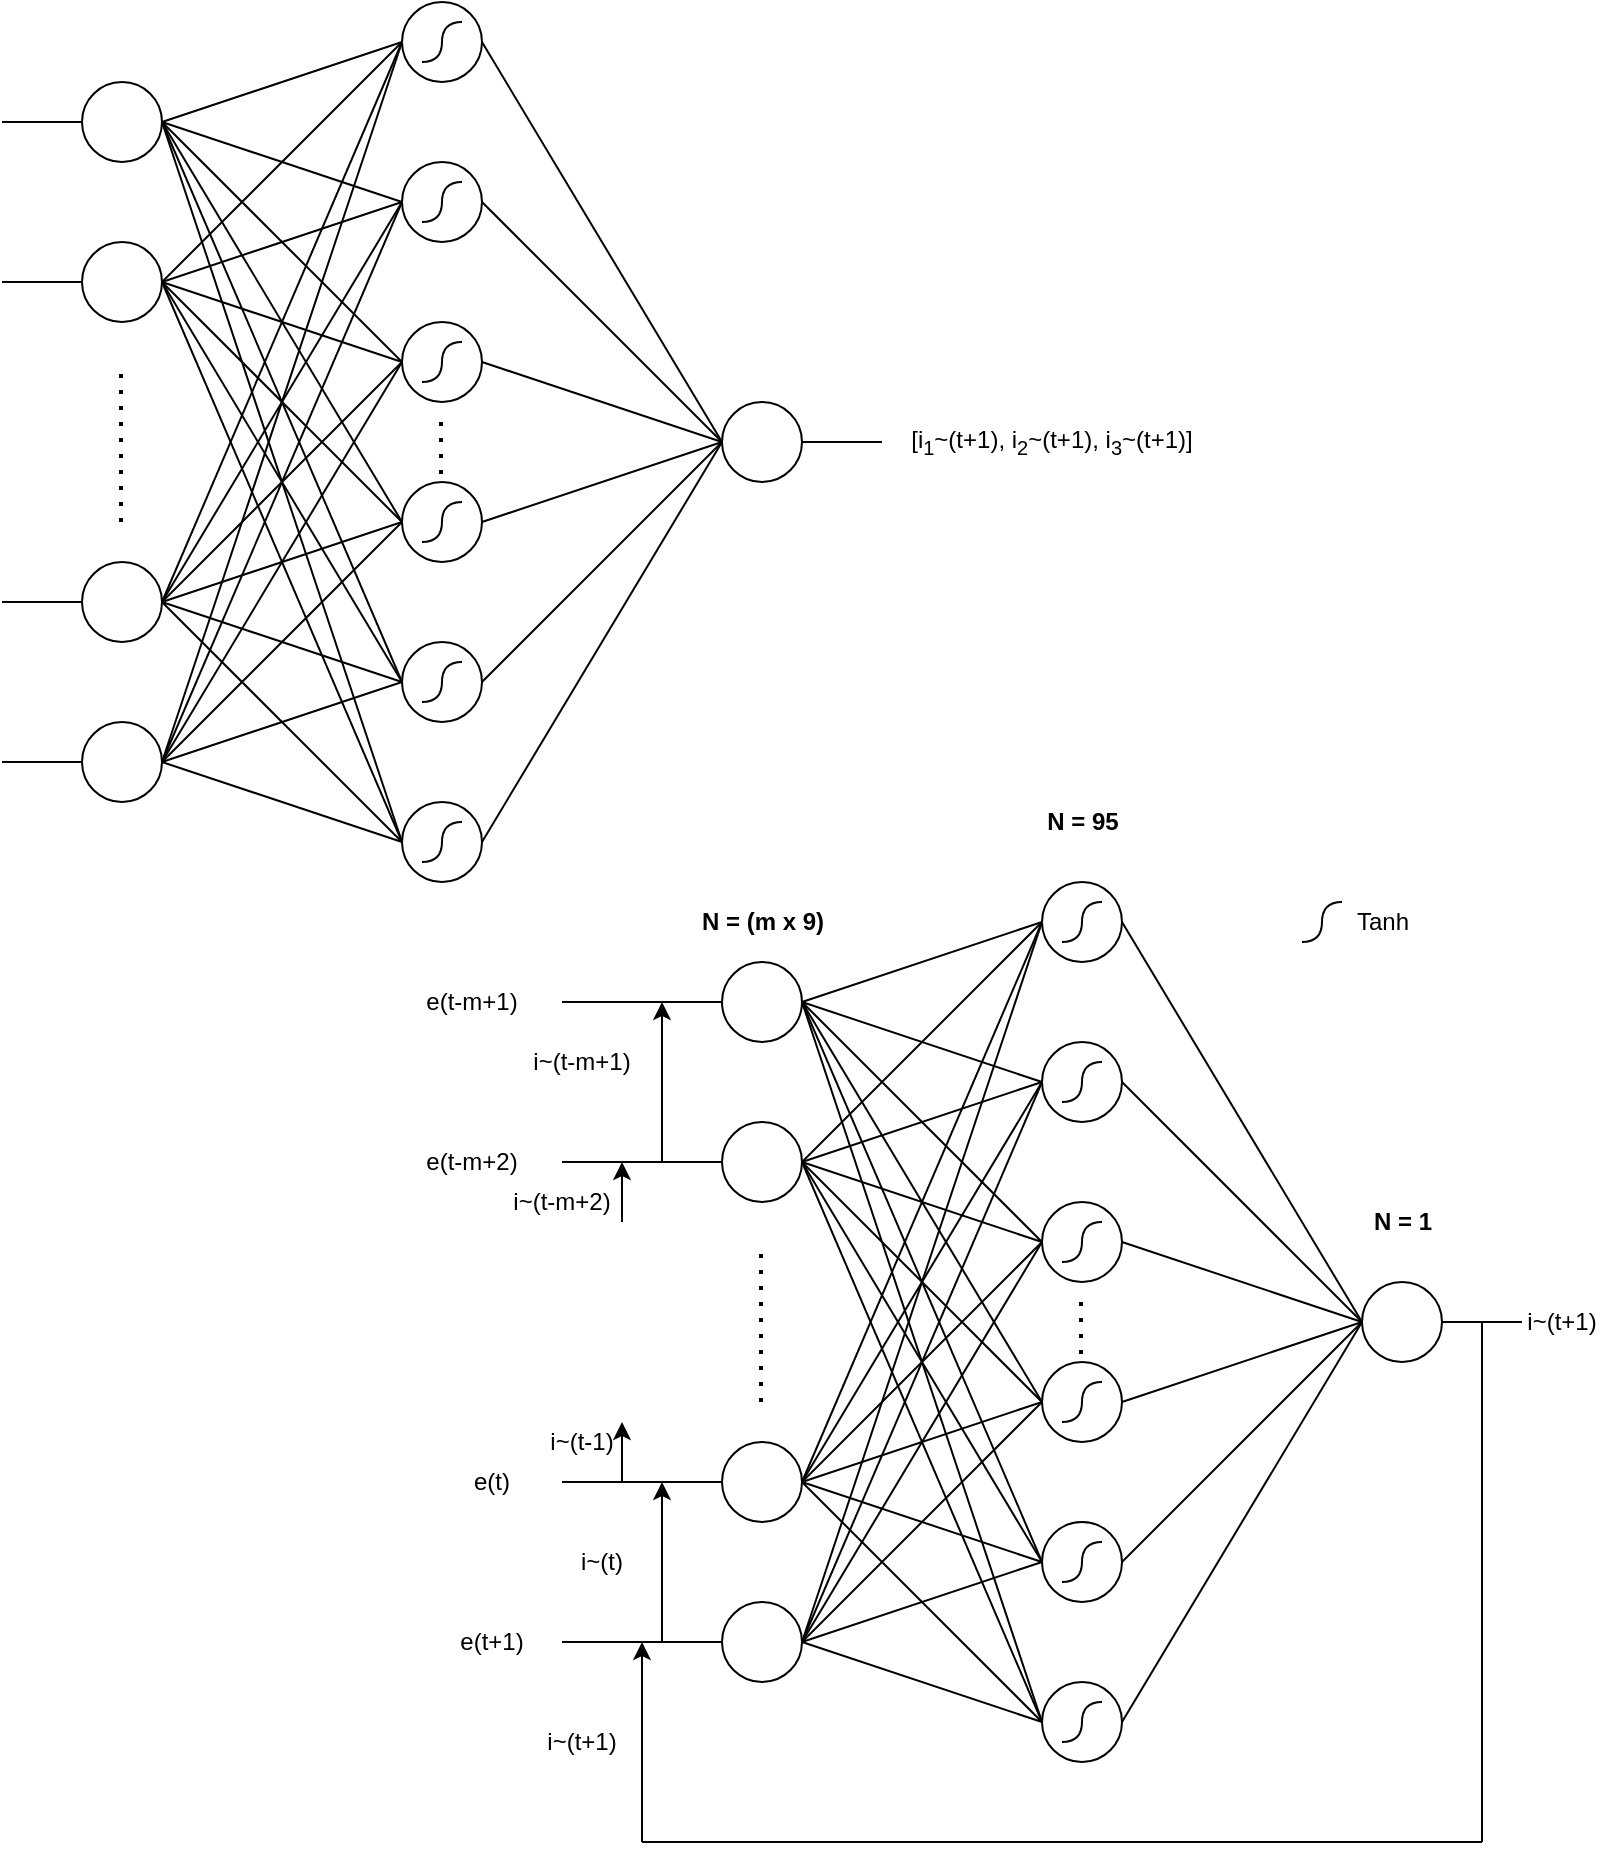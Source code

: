<mxfile version="14.6.11" type="github">
  <diagram id="75dPjm92f2IvRjKOl9X8" name="Page-1">
    <mxGraphModel dx="1350" dy="804" grid="1" gridSize="10" guides="1" tooltips="1" connect="1" arrows="1" fold="1" page="1" pageScale="1" pageWidth="850" pageHeight="1100" math="0" shadow="0">
      <root>
        <mxCell id="0" />
        <mxCell id="1" parent="0" />
        <mxCell id="PwbdBzScDT-NYEQdXH_i-1" value="" style="ellipse;whiteSpace=wrap;html=1;aspect=fixed;" vertex="1" parent="1">
          <mxGeometry x="80" y="280" width="40" height="40" as="geometry" />
        </mxCell>
        <mxCell id="PwbdBzScDT-NYEQdXH_i-7" value="" style="ellipse;whiteSpace=wrap;html=1;aspect=fixed;" vertex="1" parent="1">
          <mxGeometry x="80" y="200" width="40" height="40" as="geometry" />
        </mxCell>
        <mxCell id="PwbdBzScDT-NYEQdXH_i-8" value="" style="ellipse;whiteSpace=wrap;html=1;aspect=fixed;" vertex="1" parent="1">
          <mxGeometry x="80" y="440" width="40" height="40" as="geometry" />
        </mxCell>
        <mxCell id="PwbdBzScDT-NYEQdXH_i-9" value="" style="ellipse;whiteSpace=wrap;html=1;aspect=fixed;" vertex="1" parent="1">
          <mxGeometry x="80" y="520" width="40" height="40" as="geometry" />
        </mxCell>
        <mxCell id="PwbdBzScDT-NYEQdXH_i-10" value="" style="endArrow=none;dashed=1;html=1;dashPattern=1 3;strokeWidth=2;" edge="1" parent="1">
          <mxGeometry width="50" height="50" relative="1" as="geometry">
            <mxPoint x="99.5" y="420" as="sourcePoint" />
            <mxPoint x="99.5" y="340" as="targetPoint" />
          </mxGeometry>
        </mxCell>
        <mxCell id="PwbdBzScDT-NYEQdXH_i-12" value="" style="ellipse;whiteSpace=wrap;html=1;aspect=fixed;" vertex="1" parent="1">
          <mxGeometry x="240" y="160" width="40" height="40" as="geometry" />
        </mxCell>
        <mxCell id="PwbdBzScDT-NYEQdXH_i-13" value="" style="ellipse;whiteSpace=wrap;html=1;aspect=fixed;" vertex="1" parent="1">
          <mxGeometry x="240" y="240" width="40" height="40" as="geometry" />
        </mxCell>
        <mxCell id="PwbdBzScDT-NYEQdXH_i-14" value="" style="ellipse;whiteSpace=wrap;html=1;aspect=fixed;" vertex="1" parent="1">
          <mxGeometry x="240" y="320" width="40" height="40" as="geometry" />
        </mxCell>
        <mxCell id="PwbdBzScDT-NYEQdXH_i-15" value="" style="ellipse;whiteSpace=wrap;html=1;aspect=fixed;" vertex="1" parent="1">
          <mxGeometry x="240" y="400" width="40" height="40" as="geometry" />
        </mxCell>
        <mxCell id="PwbdBzScDT-NYEQdXH_i-16" value="" style="ellipse;whiteSpace=wrap;html=1;aspect=fixed;" vertex="1" parent="1">
          <mxGeometry x="240" y="480" width="40" height="40" as="geometry" />
        </mxCell>
        <mxCell id="PwbdBzScDT-NYEQdXH_i-17" value="" style="ellipse;whiteSpace=wrap;html=1;aspect=fixed;" vertex="1" parent="1">
          <mxGeometry x="240" y="560" width="40" height="40" as="geometry" />
        </mxCell>
        <mxCell id="PwbdBzScDT-NYEQdXH_i-18" value="" style="endArrow=none;dashed=1;html=1;dashPattern=1 3;strokeWidth=2;" edge="1" parent="1">
          <mxGeometry width="50" height="50" relative="1" as="geometry">
            <mxPoint x="259.5" y="396" as="sourcePoint" />
            <mxPoint x="259.5" y="366" as="targetPoint" />
          </mxGeometry>
        </mxCell>
        <mxCell id="PwbdBzScDT-NYEQdXH_i-19" value="" style="endArrow=none;html=1;exitX=1;exitY=0.5;exitDx=0;exitDy=0;entryX=0;entryY=0.5;entryDx=0;entryDy=0;" edge="1" parent="1" source="PwbdBzScDT-NYEQdXH_i-7" target="PwbdBzScDT-NYEQdXH_i-12">
          <mxGeometry width="50" height="50" relative="1" as="geometry">
            <mxPoint x="150" y="240" as="sourcePoint" />
            <mxPoint x="200" y="190" as="targetPoint" />
          </mxGeometry>
        </mxCell>
        <mxCell id="PwbdBzScDT-NYEQdXH_i-20" value="" style="endArrow=none;html=1;exitX=1;exitY=0.5;exitDx=0;exitDy=0;entryX=0;entryY=0.5;entryDx=0;entryDy=0;" edge="1" parent="1" source="PwbdBzScDT-NYEQdXH_i-7" target="PwbdBzScDT-NYEQdXH_i-13">
          <mxGeometry width="50" height="50" relative="1" as="geometry">
            <mxPoint x="130" y="230" as="sourcePoint" />
            <mxPoint x="250" y="190" as="targetPoint" />
          </mxGeometry>
        </mxCell>
        <mxCell id="PwbdBzScDT-NYEQdXH_i-21" value="" style="endArrow=none;html=1;exitX=1;exitY=0.5;exitDx=0;exitDy=0;entryX=0;entryY=0.5;entryDx=0;entryDy=0;" edge="1" parent="1" source="PwbdBzScDT-NYEQdXH_i-7" target="PwbdBzScDT-NYEQdXH_i-14">
          <mxGeometry width="50" height="50" relative="1" as="geometry">
            <mxPoint x="130" y="230" as="sourcePoint" />
            <mxPoint x="250" y="270" as="targetPoint" />
          </mxGeometry>
        </mxCell>
        <mxCell id="PwbdBzScDT-NYEQdXH_i-22" value="" style="endArrow=none;html=1;exitX=1;exitY=0.5;exitDx=0;exitDy=0;entryX=0;entryY=0.5;entryDx=0;entryDy=0;" edge="1" parent="1" source="PwbdBzScDT-NYEQdXH_i-7" target="PwbdBzScDT-NYEQdXH_i-15">
          <mxGeometry width="50" height="50" relative="1" as="geometry">
            <mxPoint x="130" y="230" as="sourcePoint" />
            <mxPoint x="250" y="350" as="targetPoint" />
          </mxGeometry>
        </mxCell>
        <mxCell id="PwbdBzScDT-NYEQdXH_i-23" value="" style="endArrow=none;html=1;exitX=1;exitY=0.5;exitDx=0;exitDy=0;entryX=0;entryY=0.5;entryDx=0;entryDy=0;" edge="1" parent="1" source="PwbdBzScDT-NYEQdXH_i-7" target="PwbdBzScDT-NYEQdXH_i-16">
          <mxGeometry width="50" height="50" relative="1" as="geometry">
            <mxPoint x="130" y="230" as="sourcePoint" />
            <mxPoint x="250" y="430" as="targetPoint" />
          </mxGeometry>
        </mxCell>
        <mxCell id="PwbdBzScDT-NYEQdXH_i-24" value="" style="endArrow=none;html=1;exitX=1;exitY=0.5;exitDx=0;exitDy=0;entryX=0;entryY=0.5;entryDx=0;entryDy=0;" edge="1" parent="1" source="PwbdBzScDT-NYEQdXH_i-7" target="PwbdBzScDT-NYEQdXH_i-17">
          <mxGeometry width="50" height="50" relative="1" as="geometry">
            <mxPoint x="130" y="230" as="sourcePoint" />
            <mxPoint x="250" y="510" as="targetPoint" />
          </mxGeometry>
        </mxCell>
        <mxCell id="PwbdBzScDT-NYEQdXH_i-25" value="" style="endArrow=none;html=1;exitX=1;exitY=0.5;exitDx=0;exitDy=0;entryX=0;entryY=0.5;entryDx=0;entryDy=0;" edge="1" parent="1" source="PwbdBzScDT-NYEQdXH_i-1" target="PwbdBzScDT-NYEQdXH_i-13">
          <mxGeometry width="50" height="50" relative="1" as="geometry">
            <mxPoint x="130" y="230" as="sourcePoint" />
            <mxPoint x="250" y="590" as="targetPoint" />
          </mxGeometry>
        </mxCell>
        <mxCell id="PwbdBzScDT-NYEQdXH_i-26" value="" style="endArrow=none;html=1;exitX=1;exitY=0.5;exitDx=0;exitDy=0;entryX=0;entryY=0.5;entryDx=0;entryDy=0;" edge="1" parent="1" source="PwbdBzScDT-NYEQdXH_i-8" target="PwbdBzScDT-NYEQdXH_i-13">
          <mxGeometry width="50" height="50" relative="1" as="geometry">
            <mxPoint x="130" y="310" as="sourcePoint" />
            <mxPoint x="250" y="270" as="targetPoint" />
          </mxGeometry>
        </mxCell>
        <mxCell id="PwbdBzScDT-NYEQdXH_i-27" value="" style="endArrow=none;html=1;exitX=1;exitY=0.5;exitDx=0;exitDy=0;entryX=0;entryY=0.5;entryDx=0;entryDy=0;" edge="1" parent="1" source="PwbdBzScDT-NYEQdXH_i-9" target="PwbdBzScDT-NYEQdXH_i-13">
          <mxGeometry width="50" height="50" relative="1" as="geometry">
            <mxPoint x="130" y="470" as="sourcePoint" />
            <mxPoint x="250" y="270" as="targetPoint" />
          </mxGeometry>
        </mxCell>
        <mxCell id="PwbdBzScDT-NYEQdXH_i-28" value="" style="endArrow=none;html=1;exitX=1;exitY=0.5;exitDx=0;exitDy=0;entryX=0;entryY=0.5;entryDx=0;entryDy=0;" edge="1" parent="1" source="PwbdBzScDT-NYEQdXH_i-1" target="PwbdBzScDT-NYEQdXH_i-14">
          <mxGeometry width="50" height="50" relative="1" as="geometry">
            <mxPoint x="130" y="550" as="sourcePoint" />
            <mxPoint x="250" y="270" as="targetPoint" />
          </mxGeometry>
        </mxCell>
        <mxCell id="PwbdBzScDT-NYEQdXH_i-29" value="" style="endArrow=none;html=1;exitX=1;exitY=0.5;exitDx=0;exitDy=0;entryX=0;entryY=0.5;entryDx=0;entryDy=0;" edge="1" parent="1" source="PwbdBzScDT-NYEQdXH_i-1" target="PwbdBzScDT-NYEQdXH_i-15">
          <mxGeometry width="50" height="50" relative="1" as="geometry">
            <mxPoint x="130" y="310" as="sourcePoint" />
            <mxPoint x="250" y="350" as="targetPoint" />
          </mxGeometry>
        </mxCell>
        <mxCell id="PwbdBzScDT-NYEQdXH_i-30" value="" style="endArrow=none;html=1;exitX=1;exitY=0.5;exitDx=0;exitDy=0;entryX=0;entryY=0.5;entryDx=0;entryDy=0;" edge="1" parent="1" source="PwbdBzScDT-NYEQdXH_i-1" target="PwbdBzScDT-NYEQdXH_i-16">
          <mxGeometry width="50" height="50" relative="1" as="geometry">
            <mxPoint x="130" y="310" as="sourcePoint" />
            <mxPoint x="250" y="430" as="targetPoint" />
          </mxGeometry>
        </mxCell>
        <mxCell id="PwbdBzScDT-NYEQdXH_i-31" value="" style="endArrow=none;html=1;exitX=1;exitY=0.5;exitDx=0;exitDy=0;entryX=0;entryY=0.5;entryDx=0;entryDy=0;" edge="1" parent="1" source="PwbdBzScDT-NYEQdXH_i-1" target="PwbdBzScDT-NYEQdXH_i-17">
          <mxGeometry width="50" height="50" relative="1" as="geometry">
            <mxPoint x="130" y="310" as="sourcePoint" />
            <mxPoint x="250" y="510" as="targetPoint" />
          </mxGeometry>
        </mxCell>
        <mxCell id="PwbdBzScDT-NYEQdXH_i-32" value="" style="endArrow=none;html=1;exitX=1;exitY=0.5;exitDx=0;exitDy=0;entryX=0;entryY=0.5;entryDx=0;entryDy=0;" edge="1" parent="1" source="PwbdBzScDT-NYEQdXH_i-8" target="PwbdBzScDT-NYEQdXH_i-14">
          <mxGeometry width="50" height="50" relative="1" as="geometry">
            <mxPoint x="130" y="310" as="sourcePoint" />
            <mxPoint x="250" y="590" as="targetPoint" />
          </mxGeometry>
        </mxCell>
        <mxCell id="PwbdBzScDT-NYEQdXH_i-33" value="" style="endArrow=none;html=1;exitX=1;exitY=0.5;exitDx=0;exitDy=0;entryX=0;entryY=0.5;entryDx=0;entryDy=0;" edge="1" parent="1" source="PwbdBzScDT-NYEQdXH_i-9" target="PwbdBzScDT-NYEQdXH_i-14">
          <mxGeometry width="50" height="50" relative="1" as="geometry">
            <mxPoint x="130" y="470" as="sourcePoint" />
            <mxPoint x="250" y="350" as="targetPoint" />
          </mxGeometry>
        </mxCell>
        <mxCell id="PwbdBzScDT-NYEQdXH_i-34" value="" style="endArrow=none;html=1;exitX=1;exitY=0.5;exitDx=0;exitDy=0;entryX=0;entryY=0.5;entryDx=0;entryDy=0;" edge="1" parent="1" source="PwbdBzScDT-NYEQdXH_i-8" target="PwbdBzScDT-NYEQdXH_i-15">
          <mxGeometry width="50" height="50" relative="1" as="geometry">
            <mxPoint x="130" y="550" as="sourcePoint" />
            <mxPoint x="250" y="350" as="targetPoint" />
          </mxGeometry>
        </mxCell>
        <mxCell id="PwbdBzScDT-NYEQdXH_i-35" value="" style="endArrow=none;html=1;exitX=1;exitY=0.5;exitDx=0;exitDy=0;entryX=0;entryY=0.5;entryDx=0;entryDy=0;" edge="1" parent="1" source="PwbdBzScDT-NYEQdXH_i-8" target="PwbdBzScDT-NYEQdXH_i-16">
          <mxGeometry width="50" height="50" relative="1" as="geometry">
            <mxPoint x="130" y="470" as="sourcePoint" />
            <mxPoint x="250" y="430" as="targetPoint" />
          </mxGeometry>
        </mxCell>
        <mxCell id="PwbdBzScDT-NYEQdXH_i-36" value="" style="endArrow=none;html=1;exitX=1;exitY=0.5;exitDx=0;exitDy=0;entryX=0;entryY=0.5;entryDx=0;entryDy=0;" edge="1" parent="1" source="PwbdBzScDT-NYEQdXH_i-8" target="PwbdBzScDT-NYEQdXH_i-17">
          <mxGeometry width="50" height="50" relative="1" as="geometry">
            <mxPoint x="130" y="470" as="sourcePoint" />
            <mxPoint x="250" y="510" as="targetPoint" />
          </mxGeometry>
        </mxCell>
        <mxCell id="PwbdBzScDT-NYEQdXH_i-37" value="" style="endArrow=none;html=1;exitX=1;exitY=0.5;exitDx=0;exitDy=0;entryX=0;entryY=0.5;entryDx=0;entryDy=0;" edge="1" parent="1" source="PwbdBzScDT-NYEQdXH_i-9" target="PwbdBzScDT-NYEQdXH_i-15">
          <mxGeometry width="50" height="50" relative="1" as="geometry">
            <mxPoint x="130" y="470" as="sourcePoint" />
            <mxPoint x="250" y="590" as="targetPoint" />
          </mxGeometry>
        </mxCell>
        <mxCell id="PwbdBzScDT-NYEQdXH_i-38" value="" style="endArrow=none;html=1;exitX=1;exitY=0.5;exitDx=0;exitDy=0;entryX=0;entryY=0.5;entryDx=0;entryDy=0;" edge="1" parent="1" source="PwbdBzScDT-NYEQdXH_i-9" target="PwbdBzScDT-NYEQdXH_i-16">
          <mxGeometry width="50" height="50" relative="1" as="geometry">
            <mxPoint x="130" y="550" as="sourcePoint" />
            <mxPoint x="250" y="430" as="targetPoint" />
          </mxGeometry>
        </mxCell>
        <mxCell id="PwbdBzScDT-NYEQdXH_i-39" value="" style="endArrow=none;html=1;exitX=1;exitY=0.5;exitDx=0;exitDy=0;entryX=0;entryY=0.5;entryDx=0;entryDy=0;" edge="1" parent="1" source="PwbdBzScDT-NYEQdXH_i-9" target="PwbdBzScDT-NYEQdXH_i-17">
          <mxGeometry width="50" height="50" relative="1" as="geometry">
            <mxPoint x="130" y="550" as="sourcePoint" />
            <mxPoint x="250" y="510" as="targetPoint" />
          </mxGeometry>
        </mxCell>
        <mxCell id="PwbdBzScDT-NYEQdXH_i-40" value="" style="endArrow=none;html=1;entryX=0;entryY=0.5;entryDx=0;entryDy=0;exitX=1;exitY=0.5;exitDx=0;exitDy=0;" edge="1" parent="1" source="PwbdBzScDT-NYEQdXH_i-1" target="PwbdBzScDT-NYEQdXH_i-12">
          <mxGeometry width="50" height="50" relative="1" as="geometry">
            <mxPoint x="200" y="230" as="sourcePoint" />
            <mxPoint x="250" y="190" as="targetPoint" />
          </mxGeometry>
        </mxCell>
        <mxCell id="PwbdBzScDT-NYEQdXH_i-41" value="" style="endArrow=none;html=1;entryX=0;entryY=0.5;entryDx=0;entryDy=0;exitX=1;exitY=0.5;exitDx=0;exitDy=0;" edge="1" parent="1" source="PwbdBzScDT-NYEQdXH_i-8" target="PwbdBzScDT-NYEQdXH_i-12">
          <mxGeometry width="50" height="50" relative="1" as="geometry">
            <mxPoint x="130" y="310" as="sourcePoint" />
            <mxPoint x="250" y="190" as="targetPoint" />
          </mxGeometry>
        </mxCell>
        <mxCell id="PwbdBzScDT-NYEQdXH_i-42" value="" style="endArrow=none;html=1;entryX=0;entryY=0.5;entryDx=0;entryDy=0;exitX=1;exitY=0.5;exitDx=0;exitDy=0;" edge="1" parent="1" source="PwbdBzScDT-NYEQdXH_i-9" target="PwbdBzScDT-NYEQdXH_i-12">
          <mxGeometry width="50" height="50" relative="1" as="geometry">
            <mxPoint x="130" y="470" as="sourcePoint" />
            <mxPoint x="250" y="190" as="targetPoint" />
          </mxGeometry>
        </mxCell>
        <mxCell id="PwbdBzScDT-NYEQdXH_i-43" value="" style="ellipse;whiteSpace=wrap;html=1;aspect=fixed;" vertex="1" parent="1">
          <mxGeometry x="400" y="360" width="40" height="40" as="geometry" />
        </mxCell>
        <mxCell id="PwbdBzScDT-NYEQdXH_i-44" value="" style="curved=1;endArrow=none;html=1;endFill=0;" edge="1" parent="1">
          <mxGeometry width="50" height="50" relative="1" as="geometry">
            <mxPoint x="250" y="190" as="sourcePoint" />
            <mxPoint x="270" y="170" as="targetPoint" />
            <Array as="points">
              <mxPoint x="260" y="190" />
              <mxPoint x="260" y="170" />
            </Array>
          </mxGeometry>
        </mxCell>
        <mxCell id="PwbdBzScDT-NYEQdXH_i-46" value="" style="curved=1;endArrow=none;html=1;endFill=0;" edge="1" parent="1">
          <mxGeometry width="50" height="50" relative="1" as="geometry">
            <mxPoint x="250" y="270" as="sourcePoint" />
            <mxPoint x="270" y="250" as="targetPoint" />
            <Array as="points">
              <mxPoint x="260" y="270" />
              <mxPoint x="260" y="250" />
            </Array>
          </mxGeometry>
        </mxCell>
        <mxCell id="PwbdBzScDT-NYEQdXH_i-47" value="" style="curved=1;endArrow=none;html=1;endFill=0;" edge="1" parent="1">
          <mxGeometry width="50" height="50" relative="1" as="geometry">
            <mxPoint x="250" y="350" as="sourcePoint" />
            <mxPoint x="270" y="330" as="targetPoint" />
            <Array as="points">
              <mxPoint x="260" y="350" />
              <mxPoint x="260" y="330" />
            </Array>
          </mxGeometry>
        </mxCell>
        <mxCell id="PwbdBzScDT-NYEQdXH_i-48" value="" style="curved=1;endArrow=none;html=1;endFill=0;" edge="1" parent="1">
          <mxGeometry width="50" height="50" relative="1" as="geometry">
            <mxPoint x="250" y="430" as="sourcePoint" />
            <mxPoint x="270" y="410" as="targetPoint" />
            <Array as="points">
              <mxPoint x="260" y="430" />
              <mxPoint x="260" y="410" />
            </Array>
          </mxGeometry>
        </mxCell>
        <mxCell id="PwbdBzScDT-NYEQdXH_i-49" value="" style="curved=1;endArrow=none;html=1;endFill=0;" edge="1" parent="1">
          <mxGeometry width="50" height="50" relative="1" as="geometry">
            <mxPoint x="250" y="510" as="sourcePoint" />
            <mxPoint x="270" y="490" as="targetPoint" />
            <Array as="points">
              <mxPoint x="260" y="510" />
              <mxPoint x="260" y="490" />
            </Array>
          </mxGeometry>
        </mxCell>
        <mxCell id="PwbdBzScDT-NYEQdXH_i-50" value="" style="curved=1;endArrow=none;html=1;endFill=0;" edge="1" parent="1">
          <mxGeometry width="50" height="50" relative="1" as="geometry">
            <mxPoint x="250" y="590" as="sourcePoint" />
            <mxPoint x="270" y="570" as="targetPoint" />
            <Array as="points">
              <mxPoint x="260" y="590" />
              <mxPoint x="260" y="570" />
            </Array>
          </mxGeometry>
        </mxCell>
        <mxCell id="PwbdBzScDT-NYEQdXH_i-51" value="" style="endArrow=none;html=1;entryX=0;entryY=0.5;entryDx=0;entryDy=0;exitX=1;exitY=0.5;exitDx=0;exitDy=0;" edge="1" parent="1" source="PwbdBzScDT-NYEQdXH_i-17" target="PwbdBzScDT-NYEQdXH_i-43">
          <mxGeometry width="50" height="50" relative="1" as="geometry">
            <mxPoint x="360" y="480" as="sourcePoint" />
            <mxPoint x="410" y="430" as="targetPoint" />
          </mxGeometry>
        </mxCell>
        <mxCell id="PwbdBzScDT-NYEQdXH_i-52" value="" style="endArrow=none;html=1;entryX=0;entryY=0.5;entryDx=0;entryDy=0;exitX=1;exitY=0.5;exitDx=0;exitDy=0;" edge="1" parent="1" source="PwbdBzScDT-NYEQdXH_i-16" target="PwbdBzScDT-NYEQdXH_i-43">
          <mxGeometry width="50" height="50" relative="1" as="geometry">
            <mxPoint x="290" y="590" as="sourcePoint" />
            <mxPoint x="410" y="390" as="targetPoint" />
          </mxGeometry>
        </mxCell>
        <mxCell id="PwbdBzScDT-NYEQdXH_i-53" value="" style="endArrow=none;html=1;entryX=0;entryY=0.5;entryDx=0;entryDy=0;exitX=1;exitY=0.5;exitDx=0;exitDy=0;" edge="1" parent="1" source="PwbdBzScDT-NYEQdXH_i-15" target="PwbdBzScDT-NYEQdXH_i-43">
          <mxGeometry width="50" height="50" relative="1" as="geometry">
            <mxPoint x="290" y="510" as="sourcePoint" />
            <mxPoint x="410" y="390" as="targetPoint" />
          </mxGeometry>
        </mxCell>
        <mxCell id="PwbdBzScDT-NYEQdXH_i-54" value="" style="endArrow=none;html=1;entryX=0;entryY=0.5;entryDx=0;entryDy=0;exitX=1;exitY=0.5;exitDx=0;exitDy=0;" edge="1" parent="1" source="PwbdBzScDT-NYEQdXH_i-14" target="PwbdBzScDT-NYEQdXH_i-43">
          <mxGeometry width="50" height="50" relative="1" as="geometry">
            <mxPoint x="290" y="430" as="sourcePoint" />
            <mxPoint x="410" y="390" as="targetPoint" />
          </mxGeometry>
        </mxCell>
        <mxCell id="PwbdBzScDT-NYEQdXH_i-55" value="" style="endArrow=none;html=1;entryX=0;entryY=0.5;entryDx=0;entryDy=0;exitX=1;exitY=0.5;exitDx=0;exitDy=0;" edge="1" parent="1" source="PwbdBzScDT-NYEQdXH_i-13" target="PwbdBzScDT-NYEQdXH_i-43">
          <mxGeometry width="50" height="50" relative="1" as="geometry">
            <mxPoint x="290" y="350" as="sourcePoint" />
            <mxPoint x="410" y="390" as="targetPoint" />
          </mxGeometry>
        </mxCell>
        <mxCell id="PwbdBzScDT-NYEQdXH_i-56" value="" style="endArrow=none;html=1;entryX=0;entryY=0.5;entryDx=0;entryDy=0;exitX=1;exitY=0.5;exitDx=0;exitDy=0;" edge="1" parent="1" source="PwbdBzScDT-NYEQdXH_i-12" target="PwbdBzScDT-NYEQdXH_i-43">
          <mxGeometry width="50" height="50" relative="1" as="geometry">
            <mxPoint x="290" y="270" as="sourcePoint" />
            <mxPoint x="410" y="390" as="targetPoint" />
          </mxGeometry>
        </mxCell>
        <mxCell id="PwbdBzScDT-NYEQdXH_i-57" value="" style="endArrow=none;html=1;exitX=1;exitY=0.5;exitDx=0;exitDy=0;" edge="1" parent="1" source="PwbdBzScDT-NYEQdXH_i-43">
          <mxGeometry width="50" height="50" relative="1" as="geometry">
            <mxPoint x="480" y="390" as="sourcePoint" />
            <mxPoint x="480" y="380" as="targetPoint" />
          </mxGeometry>
        </mxCell>
        <mxCell id="PwbdBzScDT-NYEQdXH_i-58" value="" style="endArrow=none;html=1;entryX=0;entryY=0.5;entryDx=0;entryDy=0;" edge="1" parent="1" target="PwbdBzScDT-NYEQdXH_i-7">
          <mxGeometry width="50" height="50" relative="1" as="geometry">
            <mxPoint x="40" y="220" as="sourcePoint" />
            <mxPoint x="60" y="219.5" as="targetPoint" />
          </mxGeometry>
        </mxCell>
        <mxCell id="PwbdBzScDT-NYEQdXH_i-59" value="" style="endArrow=none;html=1;entryX=0;entryY=0.5;entryDx=0;entryDy=0;" edge="1" parent="1" target="PwbdBzScDT-NYEQdXH_i-1">
          <mxGeometry width="50" height="50" relative="1" as="geometry">
            <mxPoint x="40" y="300" as="sourcePoint" />
            <mxPoint x="70" y="299.5" as="targetPoint" />
          </mxGeometry>
        </mxCell>
        <mxCell id="PwbdBzScDT-NYEQdXH_i-60" value="" style="endArrow=none;html=1;entryX=0;entryY=0.5;entryDx=0;entryDy=0;" edge="1" parent="1" target="PwbdBzScDT-NYEQdXH_i-8">
          <mxGeometry width="50" height="50" relative="1" as="geometry">
            <mxPoint x="40" y="460" as="sourcePoint" />
            <mxPoint x="70" y="459.5" as="targetPoint" />
          </mxGeometry>
        </mxCell>
        <mxCell id="PwbdBzScDT-NYEQdXH_i-61" value="" style="endArrow=none;html=1;entryX=0;entryY=0.5;entryDx=0;entryDy=0;" edge="1" parent="1" target="PwbdBzScDT-NYEQdXH_i-9">
          <mxGeometry width="50" height="50" relative="1" as="geometry">
            <mxPoint x="40" y="540" as="sourcePoint" />
            <mxPoint x="70" y="539.5" as="targetPoint" />
          </mxGeometry>
        </mxCell>
        <mxCell id="PwbdBzScDT-NYEQdXH_i-63" value="" style="ellipse;whiteSpace=wrap;html=1;aspect=fixed;" vertex="1" parent="1">
          <mxGeometry x="400" y="720" width="40" height="40" as="geometry" />
        </mxCell>
        <mxCell id="PwbdBzScDT-NYEQdXH_i-64" value="" style="ellipse;whiteSpace=wrap;html=1;aspect=fixed;" vertex="1" parent="1">
          <mxGeometry x="400" y="640" width="40" height="40" as="geometry" />
        </mxCell>
        <mxCell id="PwbdBzScDT-NYEQdXH_i-65" value="" style="ellipse;whiteSpace=wrap;html=1;aspect=fixed;" vertex="1" parent="1">
          <mxGeometry x="400" y="880" width="40" height="40" as="geometry" />
        </mxCell>
        <mxCell id="PwbdBzScDT-NYEQdXH_i-66" value="" style="ellipse;whiteSpace=wrap;html=1;aspect=fixed;" vertex="1" parent="1">
          <mxGeometry x="400" y="960" width="40" height="40" as="geometry" />
        </mxCell>
        <mxCell id="PwbdBzScDT-NYEQdXH_i-67" value="" style="endArrow=none;dashed=1;html=1;dashPattern=1 3;strokeWidth=2;" edge="1" parent="1">
          <mxGeometry width="50" height="50" relative="1" as="geometry">
            <mxPoint x="419.5" y="860" as="sourcePoint" />
            <mxPoint x="419.5" y="780" as="targetPoint" />
          </mxGeometry>
        </mxCell>
        <mxCell id="PwbdBzScDT-NYEQdXH_i-68" value="" style="ellipse;whiteSpace=wrap;html=1;aspect=fixed;" vertex="1" parent="1">
          <mxGeometry x="560" y="600" width="40" height="40" as="geometry" />
        </mxCell>
        <mxCell id="PwbdBzScDT-NYEQdXH_i-69" value="" style="ellipse;whiteSpace=wrap;html=1;aspect=fixed;" vertex="1" parent="1">
          <mxGeometry x="560" y="680" width="40" height="40" as="geometry" />
        </mxCell>
        <mxCell id="PwbdBzScDT-NYEQdXH_i-70" value="" style="ellipse;whiteSpace=wrap;html=1;aspect=fixed;" vertex="1" parent="1">
          <mxGeometry x="560" y="760" width="40" height="40" as="geometry" />
        </mxCell>
        <mxCell id="PwbdBzScDT-NYEQdXH_i-71" value="" style="ellipse;whiteSpace=wrap;html=1;aspect=fixed;" vertex="1" parent="1">
          <mxGeometry x="560" y="840" width="40" height="40" as="geometry" />
        </mxCell>
        <mxCell id="PwbdBzScDT-NYEQdXH_i-72" value="" style="ellipse;whiteSpace=wrap;html=1;aspect=fixed;" vertex="1" parent="1">
          <mxGeometry x="560" y="920" width="40" height="40" as="geometry" />
        </mxCell>
        <mxCell id="PwbdBzScDT-NYEQdXH_i-73" value="" style="ellipse;whiteSpace=wrap;html=1;aspect=fixed;" vertex="1" parent="1">
          <mxGeometry x="560" y="1000" width="40" height="40" as="geometry" />
        </mxCell>
        <mxCell id="PwbdBzScDT-NYEQdXH_i-74" value="" style="endArrow=none;dashed=1;html=1;dashPattern=1 3;strokeWidth=2;" edge="1" parent="1">
          <mxGeometry width="50" height="50" relative="1" as="geometry">
            <mxPoint x="579.5" y="836" as="sourcePoint" />
            <mxPoint x="579.5" y="806" as="targetPoint" />
          </mxGeometry>
        </mxCell>
        <mxCell id="PwbdBzScDT-NYEQdXH_i-75" value="" style="endArrow=none;html=1;exitX=1;exitY=0.5;exitDx=0;exitDy=0;entryX=0;entryY=0.5;entryDx=0;entryDy=0;" edge="1" parent="1" source="PwbdBzScDT-NYEQdXH_i-64" target="PwbdBzScDT-NYEQdXH_i-68">
          <mxGeometry width="50" height="50" relative="1" as="geometry">
            <mxPoint x="470" y="680" as="sourcePoint" />
            <mxPoint x="520" y="630" as="targetPoint" />
          </mxGeometry>
        </mxCell>
        <mxCell id="PwbdBzScDT-NYEQdXH_i-76" value="" style="endArrow=none;html=1;exitX=1;exitY=0.5;exitDx=0;exitDy=0;entryX=0;entryY=0.5;entryDx=0;entryDy=0;" edge="1" parent="1" source="PwbdBzScDT-NYEQdXH_i-64" target="PwbdBzScDT-NYEQdXH_i-69">
          <mxGeometry width="50" height="50" relative="1" as="geometry">
            <mxPoint x="450" y="670" as="sourcePoint" />
            <mxPoint x="570" y="630" as="targetPoint" />
          </mxGeometry>
        </mxCell>
        <mxCell id="PwbdBzScDT-NYEQdXH_i-77" value="" style="endArrow=none;html=1;exitX=1;exitY=0.5;exitDx=0;exitDy=0;entryX=0;entryY=0.5;entryDx=0;entryDy=0;" edge="1" parent="1" source="PwbdBzScDT-NYEQdXH_i-64" target="PwbdBzScDT-NYEQdXH_i-70">
          <mxGeometry width="50" height="50" relative="1" as="geometry">
            <mxPoint x="450" y="670" as="sourcePoint" />
            <mxPoint x="570" y="710" as="targetPoint" />
          </mxGeometry>
        </mxCell>
        <mxCell id="PwbdBzScDT-NYEQdXH_i-78" value="" style="endArrow=none;html=1;exitX=1;exitY=0.5;exitDx=0;exitDy=0;entryX=0;entryY=0.5;entryDx=0;entryDy=0;" edge="1" parent="1" source="PwbdBzScDT-NYEQdXH_i-64" target="PwbdBzScDT-NYEQdXH_i-71">
          <mxGeometry width="50" height="50" relative="1" as="geometry">
            <mxPoint x="450" y="670" as="sourcePoint" />
            <mxPoint x="570" y="790" as="targetPoint" />
          </mxGeometry>
        </mxCell>
        <mxCell id="PwbdBzScDT-NYEQdXH_i-79" value="" style="endArrow=none;html=1;exitX=1;exitY=0.5;exitDx=0;exitDy=0;entryX=0;entryY=0.5;entryDx=0;entryDy=0;" edge="1" parent="1" source="PwbdBzScDT-NYEQdXH_i-64" target="PwbdBzScDT-NYEQdXH_i-72">
          <mxGeometry width="50" height="50" relative="1" as="geometry">
            <mxPoint x="450" y="670" as="sourcePoint" />
            <mxPoint x="570" y="870" as="targetPoint" />
          </mxGeometry>
        </mxCell>
        <mxCell id="PwbdBzScDT-NYEQdXH_i-80" value="" style="endArrow=none;html=1;exitX=1;exitY=0.5;exitDx=0;exitDy=0;entryX=0;entryY=0.5;entryDx=0;entryDy=0;" edge="1" parent="1" source="PwbdBzScDT-NYEQdXH_i-64" target="PwbdBzScDT-NYEQdXH_i-73">
          <mxGeometry width="50" height="50" relative="1" as="geometry">
            <mxPoint x="450" y="670" as="sourcePoint" />
            <mxPoint x="570" y="950" as="targetPoint" />
          </mxGeometry>
        </mxCell>
        <mxCell id="PwbdBzScDT-NYEQdXH_i-81" value="" style="endArrow=none;html=1;exitX=1;exitY=0.5;exitDx=0;exitDy=0;entryX=0;entryY=0.5;entryDx=0;entryDy=0;" edge="1" parent="1" source="PwbdBzScDT-NYEQdXH_i-63" target="PwbdBzScDT-NYEQdXH_i-69">
          <mxGeometry width="50" height="50" relative="1" as="geometry">
            <mxPoint x="450" y="670" as="sourcePoint" />
            <mxPoint x="570" y="1030" as="targetPoint" />
          </mxGeometry>
        </mxCell>
        <mxCell id="PwbdBzScDT-NYEQdXH_i-82" value="" style="endArrow=none;html=1;exitX=1;exitY=0.5;exitDx=0;exitDy=0;entryX=0;entryY=0.5;entryDx=0;entryDy=0;" edge="1" parent="1" source="PwbdBzScDT-NYEQdXH_i-65" target="PwbdBzScDT-NYEQdXH_i-69">
          <mxGeometry width="50" height="50" relative="1" as="geometry">
            <mxPoint x="450" y="750" as="sourcePoint" />
            <mxPoint x="570" y="710" as="targetPoint" />
          </mxGeometry>
        </mxCell>
        <mxCell id="PwbdBzScDT-NYEQdXH_i-83" value="" style="endArrow=none;html=1;exitX=1;exitY=0.5;exitDx=0;exitDy=0;entryX=0;entryY=0.5;entryDx=0;entryDy=0;" edge="1" parent="1" source="PwbdBzScDT-NYEQdXH_i-66" target="PwbdBzScDT-NYEQdXH_i-69">
          <mxGeometry width="50" height="50" relative="1" as="geometry">
            <mxPoint x="450" y="910" as="sourcePoint" />
            <mxPoint x="570" y="710" as="targetPoint" />
          </mxGeometry>
        </mxCell>
        <mxCell id="PwbdBzScDT-NYEQdXH_i-84" value="" style="endArrow=none;html=1;exitX=1;exitY=0.5;exitDx=0;exitDy=0;entryX=0;entryY=0.5;entryDx=0;entryDy=0;" edge="1" parent="1" source="PwbdBzScDT-NYEQdXH_i-63" target="PwbdBzScDT-NYEQdXH_i-70">
          <mxGeometry width="50" height="50" relative="1" as="geometry">
            <mxPoint x="450" y="990" as="sourcePoint" />
            <mxPoint x="570" y="710" as="targetPoint" />
          </mxGeometry>
        </mxCell>
        <mxCell id="PwbdBzScDT-NYEQdXH_i-85" value="" style="endArrow=none;html=1;exitX=1;exitY=0.5;exitDx=0;exitDy=0;entryX=0;entryY=0.5;entryDx=0;entryDy=0;" edge="1" parent="1" source="PwbdBzScDT-NYEQdXH_i-63" target="PwbdBzScDT-NYEQdXH_i-71">
          <mxGeometry width="50" height="50" relative="1" as="geometry">
            <mxPoint x="450" y="750" as="sourcePoint" />
            <mxPoint x="570" y="790" as="targetPoint" />
          </mxGeometry>
        </mxCell>
        <mxCell id="PwbdBzScDT-NYEQdXH_i-86" value="" style="endArrow=none;html=1;exitX=1;exitY=0.5;exitDx=0;exitDy=0;entryX=0;entryY=0.5;entryDx=0;entryDy=0;" edge="1" parent="1" source="PwbdBzScDT-NYEQdXH_i-63" target="PwbdBzScDT-NYEQdXH_i-72">
          <mxGeometry width="50" height="50" relative="1" as="geometry">
            <mxPoint x="450" y="750" as="sourcePoint" />
            <mxPoint x="570" y="870" as="targetPoint" />
          </mxGeometry>
        </mxCell>
        <mxCell id="PwbdBzScDT-NYEQdXH_i-87" value="" style="endArrow=none;html=1;exitX=1;exitY=0.5;exitDx=0;exitDy=0;entryX=0;entryY=0.5;entryDx=0;entryDy=0;" edge="1" parent="1" source="PwbdBzScDT-NYEQdXH_i-63" target="PwbdBzScDT-NYEQdXH_i-73">
          <mxGeometry width="50" height="50" relative="1" as="geometry">
            <mxPoint x="450" y="750" as="sourcePoint" />
            <mxPoint x="570" y="950" as="targetPoint" />
          </mxGeometry>
        </mxCell>
        <mxCell id="PwbdBzScDT-NYEQdXH_i-88" value="" style="endArrow=none;html=1;exitX=1;exitY=0.5;exitDx=0;exitDy=0;entryX=0;entryY=0.5;entryDx=0;entryDy=0;" edge="1" parent="1" source="PwbdBzScDT-NYEQdXH_i-65" target="PwbdBzScDT-NYEQdXH_i-70">
          <mxGeometry width="50" height="50" relative="1" as="geometry">
            <mxPoint x="450" y="750" as="sourcePoint" />
            <mxPoint x="570" y="1030" as="targetPoint" />
          </mxGeometry>
        </mxCell>
        <mxCell id="PwbdBzScDT-NYEQdXH_i-89" value="" style="endArrow=none;html=1;exitX=1;exitY=0.5;exitDx=0;exitDy=0;entryX=0;entryY=0.5;entryDx=0;entryDy=0;" edge="1" parent="1" source="PwbdBzScDT-NYEQdXH_i-66" target="PwbdBzScDT-NYEQdXH_i-70">
          <mxGeometry width="50" height="50" relative="1" as="geometry">
            <mxPoint x="450" y="910" as="sourcePoint" />
            <mxPoint x="570" y="790" as="targetPoint" />
          </mxGeometry>
        </mxCell>
        <mxCell id="PwbdBzScDT-NYEQdXH_i-90" value="" style="endArrow=none;html=1;exitX=1;exitY=0.5;exitDx=0;exitDy=0;entryX=0;entryY=0.5;entryDx=0;entryDy=0;" edge="1" parent="1" source="PwbdBzScDT-NYEQdXH_i-65" target="PwbdBzScDT-NYEQdXH_i-71">
          <mxGeometry width="50" height="50" relative="1" as="geometry">
            <mxPoint x="450" y="990" as="sourcePoint" />
            <mxPoint x="570" y="790" as="targetPoint" />
          </mxGeometry>
        </mxCell>
        <mxCell id="PwbdBzScDT-NYEQdXH_i-91" value="" style="endArrow=none;html=1;exitX=1;exitY=0.5;exitDx=0;exitDy=0;entryX=0;entryY=0.5;entryDx=0;entryDy=0;" edge="1" parent="1" source="PwbdBzScDT-NYEQdXH_i-65" target="PwbdBzScDT-NYEQdXH_i-72">
          <mxGeometry width="50" height="50" relative="1" as="geometry">
            <mxPoint x="450" y="910" as="sourcePoint" />
            <mxPoint x="570" y="870" as="targetPoint" />
          </mxGeometry>
        </mxCell>
        <mxCell id="PwbdBzScDT-NYEQdXH_i-92" value="" style="endArrow=none;html=1;exitX=1;exitY=0.5;exitDx=0;exitDy=0;entryX=0;entryY=0.5;entryDx=0;entryDy=0;" edge="1" parent="1" source="PwbdBzScDT-NYEQdXH_i-65" target="PwbdBzScDT-NYEQdXH_i-73">
          <mxGeometry width="50" height="50" relative="1" as="geometry">
            <mxPoint x="450" y="910" as="sourcePoint" />
            <mxPoint x="570" y="950" as="targetPoint" />
          </mxGeometry>
        </mxCell>
        <mxCell id="PwbdBzScDT-NYEQdXH_i-93" value="" style="endArrow=none;html=1;exitX=1;exitY=0.5;exitDx=0;exitDy=0;entryX=0;entryY=0.5;entryDx=0;entryDy=0;" edge="1" parent="1" source="PwbdBzScDT-NYEQdXH_i-66" target="PwbdBzScDT-NYEQdXH_i-71">
          <mxGeometry width="50" height="50" relative="1" as="geometry">
            <mxPoint x="450" y="910" as="sourcePoint" />
            <mxPoint x="570" y="1030" as="targetPoint" />
          </mxGeometry>
        </mxCell>
        <mxCell id="PwbdBzScDT-NYEQdXH_i-94" value="" style="endArrow=none;html=1;exitX=1;exitY=0.5;exitDx=0;exitDy=0;entryX=0;entryY=0.5;entryDx=0;entryDy=0;" edge="1" parent="1" source="PwbdBzScDT-NYEQdXH_i-66" target="PwbdBzScDT-NYEQdXH_i-72">
          <mxGeometry width="50" height="50" relative="1" as="geometry">
            <mxPoint x="450" y="990" as="sourcePoint" />
            <mxPoint x="570" y="870" as="targetPoint" />
          </mxGeometry>
        </mxCell>
        <mxCell id="PwbdBzScDT-NYEQdXH_i-95" value="" style="endArrow=none;html=1;exitX=1;exitY=0.5;exitDx=0;exitDy=0;entryX=0;entryY=0.5;entryDx=0;entryDy=0;" edge="1" parent="1" source="PwbdBzScDT-NYEQdXH_i-66" target="PwbdBzScDT-NYEQdXH_i-73">
          <mxGeometry width="50" height="50" relative="1" as="geometry">
            <mxPoint x="450" y="990" as="sourcePoint" />
            <mxPoint x="570" y="950" as="targetPoint" />
          </mxGeometry>
        </mxCell>
        <mxCell id="PwbdBzScDT-NYEQdXH_i-96" value="" style="endArrow=none;html=1;entryX=0;entryY=0.5;entryDx=0;entryDy=0;exitX=1;exitY=0.5;exitDx=0;exitDy=0;" edge="1" parent="1" source="PwbdBzScDT-NYEQdXH_i-63" target="PwbdBzScDT-NYEQdXH_i-68">
          <mxGeometry width="50" height="50" relative="1" as="geometry">
            <mxPoint x="520" y="670" as="sourcePoint" />
            <mxPoint x="570" y="630" as="targetPoint" />
          </mxGeometry>
        </mxCell>
        <mxCell id="PwbdBzScDT-NYEQdXH_i-97" value="" style="endArrow=none;html=1;entryX=0;entryY=0.5;entryDx=0;entryDy=0;exitX=1;exitY=0.5;exitDx=0;exitDy=0;" edge="1" parent="1" source="PwbdBzScDT-NYEQdXH_i-65" target="PwbdBzScDT-NYEQdXH_i-68">
          <mxGeometry width="50" height="50" relative="1" as="geometry">
            <mxPoint x="450" y="750" as="sourcePoint" />
            <mxPoint x="570" y="630" as="targetPoint" />
          </mxGeometry>
        </mxCell>
        <mxCell id="PwbdBzScDT-NYEQdXH_i-98" value="" style="endArrow=none;html=1;entryX=0;entryY=0.5;entryDx=0;entryDy=0;exitX=1;exitY=0.5;exitDx=0;exitDy=0;" edge="1" parent="1" source="PwbdBzScDT-NYEQdXH_i-66" target="PwbdBzScDT-NYEQdXH_i-68">
          <mxGeometry width="50" height="50" relative="1" as="geometry">
            <mxPoint x="450" y="910" as="sourcePoint" />
            <mxPoint x="570" y="630" as="targetPoint" />
          </mxGeometry>
        </mxCell>
        <mxCell id="PwbdBzScDT-NYEQdXH_i-99" value="" style="ellipse;whiteSpace=wrap;html=1;aspect=fixed;" vertex="1" parent="1">
          <mxGeometry x="720" y="800" width="40" height="40" as="geometry" />
        </mxCell>
        <mxCell id="PwbdBzScDT-NYEQdXH_i-100" value="" style="curved=1;endArrow=none;html=1;endFill=0;" edge="1" parent="1">
          <mxGeometry width="50" height="50" relative="1" as="geometry">
            <mxPoint x="570" y="630" as="sourcePoint" />
            <mxPoint x="590" y="610" as="targetPoint" />
            <Array as="points">
              <mxPoint x="580" y="630" />
              <mxPoint x="580" y="610" />
            </Array>
          </mxGeometry>
        </mxCell>
        <mxCell id="PwbdBzScDT-NYEQdXH_i-101" value="" style="curved=1;endArrow=none;html=1;endFill=0;" edge="1" parent="1">
          <mxGeometry width="50" height="50" relative="1" as="geometry">
            <mxPoint x="570" y="710" as="sourcePoint" />
            <mxPoint x="590" y="690" as="targetPoint" />
            <Array as="points">
              <mxPoint x="580" y="710" />
              <mxPoint x="580" y="690" />
            </Array>
          </mxGeometry>
        </mxCell>
        <mxCell id="PwbdBzScDT-NYEQdXH_i-102" value="" style="curved=1;endArrow=none;html=1;endFill=0;" edge="1" parent="1">
          <mxGeometry width="50" height="50" relative="1" as="geometry">
            <mxPoint x="570" y="790" as="sourcePoint" />
            <mxPoint x="590" y="770" as="targetPoint" />
            <Array as="points">
              <mxPoint x="580" y="790" />
              <mxPoint x="580" y="770" />
            </Array>
          </mxGeometry>
        </mxCell>
        <mxCell id="PwbdBzScDT-NYEQdXH_i-103" value="" style="curved=1;endArrow=none;html=1;endFill=0;" edge="1" parent="1">
          <mxGeometry width="50" height="50" relative="1" as="geometry">
            <mxPoint x="570" y="870" as="sourcePoint" />
            <mxPoint x="590" y="850" as="targetPoint" />
            <Array as="points">
              <mxPoint x="580" y="870" />
              <mxPoint x="580" y="850" />
            </Array>
          </mxGeometry>
        </mxCell>
        <mxCell id="PwbdBzScDT-NYEQdXH_i-104" value="" style="curved=1;endArrow=none;html=1;endFill=0;" edge="1" parent="1">
          <mxGeometry width="50" height="50" relative="1" as="geometry">
            <mxPoint x="570" y="950" as="sourcePoint" />
            <mxPoint x="590" y="930" as="targetPoint" />
            <Array as="points">
              <mxPoint x="580" y="950" />
              <mxPoint x="580" y="930" />
            </Array>
          </mxGeometry>
        </mxCell>
        <mxCell id="PwbdBzScDT-NYEQdXH_i-105" value="" style="curved=1;endArrow=none;html=1;endFill=0;" edge="1" parent="1">
          <mxGeometry width="50" height="50" relative="1" as="geometry">
            <mxPoint x="570" y="1030" as="sourcePoint" />
            <mxPoint x="590" y="1010" as="targetPoint" />
            <Array as="points">
              <mxPoint x="580" y="1030" />
              <mxPoint x="580" y="1010" />
            </Array>
          </mxGeometry>
        </mxCell>
        <mxCell id="PwbdBzScDT-NYEQdXH_i-106" value="" style="endArrow=none;html=1;entryX=0;entryY=0.5;entryDx=0;entryDy=0;exitX=1;exitY=0.5;exitDx=0;exitDy=0;" edge="1" parent="1" source="PwbdBzScDT-NYEQdXH_i-73" target="PwbdBzScDT-NYEQdXH_i-99">
          <mxGeometry width="50" height="50" relative="1" as="geometry">
            <mxPoint x="680" y="920" as="sourcePoint" />
            <mxPoint x="730" y="870" as="targetPoint" />
          </mxGeometry>
        </mxCell>
        <mxCell id="PwbdBzScDT-NYEQdXH_i-107" value="" style="endArrow=none;html=1;entryX=0;entryY=0.5;entryDx=0;entryDy=0;exitX=1;exitY=0.5;exitDx=0;exitDy=0;" edge="1" parent="1" source="PwbdBzScDT-NYEQdXH_i-72" target="PwbdBzScDT-NYEQdXH_i-99">
          <mxGeometry width="50" height="50" relative="1" as="geometry">
            <mxPoint x="610" y="1030" as="sourcePoint" />
            <mxPoint x="730" y="830" as="targetPoint" />
          </mxGeometry>
        </mxCell>
        <mxCell id="PwbdBzScDT-NYEQdXH_i-108" value="" style="endArrow=none;html=1;entryX=0;entryY=0.5;entryDx=0;entryDy=0;exitX=1;exitY=0.5;exitDx=0;exitDy=0;" edge="1" parent="1" source="PwbdBzScDT-NYEQdXH_i-71" target="PwbdBzScDT-NYEQdXH_i-99">
          <mxGeometry width="50" height="50" relative="1" as="geometry">
            <mxPoint x="610" y="950" as="sourcePoint" />
            <mxPoint x="730" y="830" as="targetPoint" />
          </mxGeometry>
        </mxCell>
        <mxCell id="PwbdBzScDT-NYEQdXH_i-109" value="" style="endArrow=none;html=1;entryX=0;entryY=0.5;entryDx=0;entryDy=0;exitX=1;exitY=0.5;exitDx=0;exitDy=0;" edge="1" parent="1" source="PwbdBzScDT-NYEQdXH_i-70" target="PwbdBzScDT-NYEQdXH_i-99">
          <mxGeometry width="50" height="50" relative="1" as="geometry">
            <mxPoint x="610" y="870" as="sourcePoint" />
            <mxPoint x="730" y="830" as="targetPoint" />
          </mxGeometry>
        </mxCell>
        <mxCell id="PwbdBzScDT-NYEQdXH_i-110" value="" style="endArrow=none;html=1;entryX=0;entryY=0.5;entryDx=0;entryDy=0;exitX=1;exitY=0.5;exitDx=0;exitDy=0;" edge="1" parent="1" source="PwbdBzScDT-NYEQdXH_i-69" target="PwbdBzScDT-NYEQdXH_i-99">
          <mxGeometry width="50" height="50" relative="1" as="geometry">
            <mxPoint x="610" y="790" as="sourcePoint" />
            <mxPoint x="730" y="830" as="targetPoint" />
          </mxGeometry>
        </mxCell>
        <mxCell id="PwbdBzScDT-NYEQdXH_i-111" value="" style="endArrow=none;html=1;entryX=0;entryY=0.5;entryDx=0;entryDy=0;exitX=1;exitY=0.5;exitDx=0;exitDy=0;" edge="1" parent="1" source="PwbdBzScDT-NYEQdXH_i-68" target="PwbdBzScDT-NYEQdXH_i-99">
          <mxGeometry width="50" height="50" relative="1" as="geometry">
            <mxPoint x="610" y="710" as="sourcePoint" />
            <mxPoint x="730" y="830" as="targetPoint" />
          </mxGeometry>
        </mxCell>
        <mxCell id="PwbdBzScDT-NYEQdXH_i-112" value="" style="endArrow=none;html=1;exitX=1;exitY=0.5;exitDx=0;exitDy=0;" edge="1" parent="1" source="PwbdBzScDT-NYEQdXH_i-99">
          <mxGeometry width="50" height="50" relative="1" as="geometry">
            <mxPoint x="800" y="830" as="sourcePoint" />
            <mxPoint x="800" y="820" as="targetPoint" />
          </mxGeometry>
        </mxCell>
        <mxCell id="PwbdBzScDT-NYEQdXH_i-113" value="" style="endArrow=none;html=1;entryX=0;entryY=0.5;entryDx=0;entryDy=0;" edge="1" parent="1" target="PwbdBzScDT-NYEQdXH_i-64">
          <mxGeometry width="50" height="50" relative="1" as="geometry">
            <mxPoint x="320" y="660" as="sourcePoint" />
            <mxPoint x="380" y="659.5" as="targetPoint" />
          </mxGeometry>
        </mxCell>
        <mxCell id="PwbdBzScDT-NYEQdXH_i-114" value="" style="endArrow=none;html=1;entryX=0;entryY=0.5;entryDx=0;entryDy=0;" edge="1" parent="1" target="PwbdBzScDT-NYEQdXH_i-63">
          <mxGeometry width="50" height="50" relative="1" as="geometry">
            <mxPoint x="320" y="740" as="sourcePoint" />
            <mxPoint x="390" y="739.5" as="targetPoint" />
          </mxGeometry>
        </mxCell>
        <mxCell id="PwbdBzScDT-NYEQdXH_i-115" value="" style="endArrow=none;html=1;entryX=0;entryY=0.5;entryDx=0;entryDy=0;" edge="1" parent="1" target="PwbdBzScDT-NYEQdXH_i-65">
          <mxGeometry width="50" height="50" relative="1" as="geometry">
            <mxPoint x="320" y="900" as="sourcePoint" />
            <mxPoint x="390" y="899.5" as="targetPoint" />
          </mxGeometry>
        </mxCell>
        <mxCell id="PwbdBzScDT-NYEQdXH_i-116" value="" style="endArrow=none;html=1;entryX=0;entryY=0.5;entryDx=0;entryDy=0;" edge="1" parent="1" target="PwbdBzScDT-NYEQdXH_i-66">
          <mxGeometry width="50" height="50" relative="1" as="geometry">
            <mxPoint x="320" y="980" as="sourcePoint" />
            <mxPoint x="390" y="979.5" as="targetPoint" />
          </mxGeometry>
        </mxCell>
        <mxCell id="PwbdBzScDT-NYEQdXH_i-117" value="" style="endArrow=none;html=1;" edge="1" parent="1">
          <mxGeometry width="50" height="50" relative="1" as="geometry">
            <mxPoint x="780" y="1080" as="sourcePoint" />
            <mxPoint x="780" y="820" as="targetPoint" />
          </mxGeometry>
        </mxCell>
        <mxCell id="PwbdBzScDT-NYEQdXH_i-118" value="" style="endArrow=none;html=1;" edge="1" parent="1">
          <mxGeometry width="50" height="50" relative="1" as="geometry">
            <mxPoint x="360" y="1080" as="sourcePoint" />
            <mxPoint x="780" y="1080" as="targetPoint" />
          </mxGeometry>
        </mxCell>
        <mxCell id="PwbdBzScDT-NYEQdXH_i-119" value="" style="endArrow=classic;html=1;endFill=1;" edge="1" parent="1">
          <mxGeometry width="50" height="50" relative="1" as="geometry">
            <mxPoint x="360" y="1080" as="sourcePoint" />
            <mxPoint x="360" y="980" as="targetPoint" />
          </mxGeometry>
        </mxCell>
        <mxCell id="PwbdBzScDT-NYEQdXH_i-120" value="&lt;div&gt;[i&lt;sub&gt;1&lt;/sub&gt;~(t+1), i&lt;sub&gt;2&lt;/sub&gt;~(t+1), i&lt;sub&gt;3&lt;/sub&gt;~(t+1)]&lt;/div&gt;" style="text;html=1;strokeColor=none;fillColor=none;align=center;verticalAlign=middle;whiteSpace=wrap;rounded=0;" vertex="1" parent="1">
          <mxGeometry x="480" y="370" width="170" height="20" as="geometry" />
        </mxCell>
        <mxCell id="PwbdBzScDT-NYEQdXH_i-121" value="" style="endArrow=classic;html=1;" edge="1" parent="1">
          <mxGeometry width="50" height="50" relative="1" as="geometry">
            <mxPoint x="370" y="980" as="sourcePoint" />
            <mxPoint x="370" y="900" as="targetPoint" />
          </mxGeometry>
        </mxCell>
        <mxCell id="PwbdBzScDT-NYEQdXH_i-122" value="" style="endArrow=classic;html=1;" edge="1" parent="1">
          <mxGeometry width="50" height="50" relative="1" as="geometry">
            <mxPoint x="350" y="900" as="sourcePoint" />
            <mxPoint x="350" y="870" as="targetPoint" />
          </mxGeometry>
        </mxCell>
        <mxCell id="PwbdBzScDT-NYEQdXH_i-123" value="" style="endArrow=classic;html=1;" edge="1" parent="1">
          <mxGeometry width="50" height="50" relative="1" as="geometry">
            <mxPoint x="350" y="770" as="sourcePoint" />
            <mxPoint x="350" y="740" as="targetPoint" />
          </mxGeometry>
        </mxCell>
        <mxCell id="PwbdBzScDT-NYEQdXH_i-124" value="" style="endArrow=classic;html=1;" edge="1" parent="1">
          <mxGeometry width="50" height="50" relative="1" as="geometry">
            <mxPoint x="370" y="740" as="sourcePoint" />
            <mxPoint x="370" y="660" as="targetPoint" />
          </mxGeometry>
        </mxCell>
        <mxCell id="PwbdBzScDT-NYEQdXH_i-125" value="i~(t+1)" style="text;html=1;strokeColor=none;fillColor=none;align=center;verticalAlign=middle;whiteSpace=wrap;rounded=0;" vertex="1" parent="1">
          <mxGeometry x="310" y="1020" width="40" height="20" as="geometry" />
        </mxCell>
        <mxCell id="PwbdBzScDT-NYEQdXH_i-126" value="&lt;div&gt;i~(t)&lt;/div&gt;" style="text;html=1;strokeColor=none;fillColor=none;align=center;verticalAlign=middle;whiteSpace=wrap;rounded=0;" vertex="1" parent="1">
          <mxGeometry x="320" y="930" width="40" height="20" as="geometry" />
        </mxCell>
        <mxCell id="PwbdBzScDT-NYEQdXH_i-127" value="&lt;div&gt;i~(t-1)&lt;/div&gt;" style="text;html=1;strokeColor=none;fillColor=none;align=center;verticalAlign=middle;whiteSpace=wrap;rounded=0;" vertex="1" parent="1">
          <mxGeometry x="310" y="870" width="40" height="20" as="geometry" />
        </mxCell>
        <mxCell id="PwbdBzScDT-NYEQdXH_i-128" value="&lt;div&gt;i~(t-m+2)&lt;/div&gt;" style="text;html=1;strokeColor=none;fillColor=none;align=center;verticalAlign=middle;whiteSpace=wrap;rounded=0;" vertex="1" parent="1">
          <mxGeometry x="290" y="750" width="60" height="20" as="geometry" />
        </mxCell>
        <mxCell id="PwbdBzScDT-NYEQdXH_i-129" value="&lt;div&gt;i~(t-m+1)&lt;/div&gt;" style="text;html=1;strokeColor=none;fillColor=none;align=center;verticalAlign=middle;whiteSpace=wrap;rounded=0;" vertex="1" parent="1">
          <mxGeometry x="300" y="680" width="60" height="20" as="geometry" />
        </mxCell>
        <mxCell id="PwbdBzScDT-NYEQdXH_i-131" value="e(t-m+1)" style="text;html=1;strokeColor=none;fillColor=none;align=center;verticalAlign=middle;whiteSpace=wrap;rounded=0;" vertex="1" parent="1">
          <mxGeometry x="250" y="650" width="50" height="20" as="geometry" />
        </mxCell>
        <mxCell id="PwbdBzScDT-NYEQdXH_i-132" value="e(t-m+2)" style="text;html=1;strokeColor=none;fillColor=none;align=center;verticalAlign=middle;whiteSpace=wrap;rounded=0;" vertex="1" parent="1">
          <mxGeometry x="250" y="730" width="50" height="20" as="geometry" />
        </mxCell>
        <mxCell id="PwbdBzScDT-NYEQdXH_i-133" value="e(t)" style="text;html=1;strokeColor=none;fillColor=none;align=center;verticalAlign=middle;whiteSpace=wrap;rounded=0;" vertex="1" parent="1">
          <mxGeometry x="260" y="890" width="50" height="20" as="geometry" />
        </mxCell>
        <mxCell id="PwbdBzScDT-NYEQdXH_i-134" value="e(t+1)" style="text;html=1;strokeColor=none;fillColor=none;align=center;verticalAlign=middle;whiteSpace=wrap;rounded=0;" vertex="1" parent="1">
          <mxGeometry x="260" y="970" width="50" height="20" as="geometry" />
        </mxCell>
        <mxCell id="PwbdBzScDT-NYEQdXH_i-136" value="i~(t+1)" style="text;html=1;strokeColor=none;fillColor=none;align=center;verticalAlign=middle;whiteSpace=wrap;rounded=0;" vertex="1" parent="1">
          <mxGeometry x="800" y="810" width="40" height="20" as="geometry" />
        </mxCell>
        <mxCell id="PwbdBzScDT-NYEQdXH_i-137" value="&lt;b&gt;N = 95&lt;br&gt;&lt;/b&gt;" style="text;html=1;align=center;verticalAlign=middle;resizable=0;points=[];autosize=1;strokeColor=none;" vertex="1" parent="1">
          <mxGeometry x="555" y="560" width="50" height="20" as="geometry" />
        </mxCell>
        <mxCell id="PwbdBzScDT-NYEQdXH_i-138" value="&lt;b&gt;N = (m x 9)&lt;br&gt;&lt;/b&gt;" style="text;html=1;align=center;verticalAlign=middle;resizable=0;points=[];autosize=1;strokeColor=none;" vertex="1" parent="1">
          <mxGeometry x="380" y="610" width="80" height="20" as="geometry" />
        </mxCell>
        <mxCell id="PwbdBzScDT-NYEQdXH_i-139" value="&lt;b&gt;N = 1&lt;br&gt;&lt;/b&gt;" style="text;html=1;align=center;verticalAlign=middle;resizable=0;points=[];autosize=1;strokeColor=none;" vertex="1" parent="1">
          <mxGeometry x="720" y="760" width="40" height="20" as="geometry" />
        </mxCell>
        <mxCell id="PwbdBzScDT-NYEQdXH_i-140" value="" style="curved=1;endArrow=none;html=1;endFill=0;" edge="1" parent="1">
          <mxGeometry width="50" height="50" relative="1" as="geometry">
            <mxPoint x="690" y="630" as="sourcePoint" />
            <mxPoint x="710" y="610" as="targetPoint" />
            <Array as="points">
              <mxPoint x="700" y="630" />
              <mxPoint x="700" y="610" />
            </Array>
          </mxGeometry>
        </mxCell>
        <mxCell id="PwbdBzScDT-NYEQdXH_i-141" value="Tanh" style="text;html=1;align=center;verticalAlign=middle;resizable=0;points=[];autosize=1;strokeColor=none;" vertex="1" parent="1">
          <mxGeometry x="710" y="610" width="40" height="20" as="geometry" />
        </mxCell>
      </root>
    </mxGraphModel>
  </diagram>
</mxfile>
